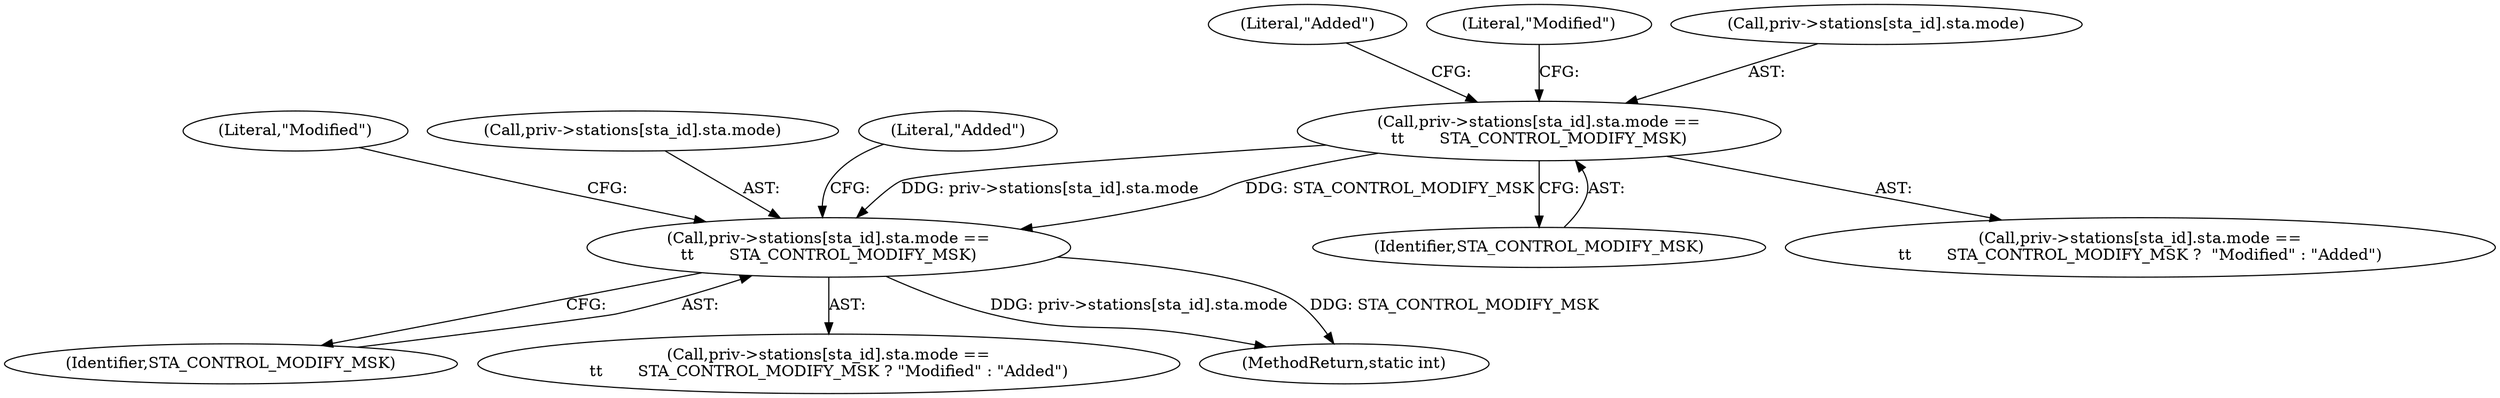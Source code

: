 digraph "0_linux_2da424b0773cea3db47e1e81db71eeebde8269d4@pointer" {
"1000204" [label="(Call,priv->stations[sta_id].sta.mode ==\n\t\t       STA_CONTROL_MODIFY_MSK)"];
"1000233" [label="(Call,priv->stations[sta_id].sta.mode ==\n\t\t       STA_CONTROL_MODIFY_MSK)"];
"1000214" [label="(Identifier,STA_CONTROL_MODIFY_MSK)"];
"1000216" [label="(Literal,\"Added\")"];
"1000204" [label="(Call,priv->stations[sta_id].sta.mode ==\n\t\t       STA_CONTROL_MODIFY_MSK)"];
"1000215" [label="(Literal,\"Modified\")"];
"1000233" [label="(Call,priv->stations[sta_id].sta.mode ==\n\t\t       STA_CONTROL_MODIFY_MSK)"];
"1000243" [label="(Identifier,STA_CONTROL_MODIFY_MSK)"];
"1000244" [label="(Literal,\"Modified\")"];
"1000232" [label="(Call,priv->stations[sta_id].sta.mode ==\n\t\t       STA_CONTROL_MODIFY_MSK ? \"Modified\" : \"Added\")"];
"1000234" [label="(Call,priv->stations[sta_id].sta.mode)"];
"1000205" [label="(Call,priv->stations[sta_id].sta.mode)"];
"1000261" [label="(MethodReturn,static int)"];
"1000245" [label="(Literal,\"Added\")"];
"1000203" [label="(Call,priv->stations[sta_id].sta.mode ==\n\t\t       STA_CONTROL_MODIFY_MSK ?  \"Modified\" : \"Added\")"];
"1000204" -> "1000203"  [label="AST: "];
"1000204" -> "1000214"  [label="CFG: "];
"1000205" -> "1000204"  [label="AST: "];
"1000214" -> "1000204"  [label="AST: "];
"1000215" -> "1000204"  [label="CFG: "];
"1000216" -> "1000204"  [label="CFG: "];
"1000204" -> "1000233"  [label="DDG: priv->stations[sta_id].sta.mode"];
"1000204" -> "1000233"  [label="DDG: STA_CONTROL_MODIFY_MSK"];
"1000233" -> "1000232"  [label="AST: "];
"1000233" -> "1000243"  [label="CFG: "];
"1000234" -> "1000233"  [label="AST: "];
"1000243" -> "1000233"  [label="AST: "];
"1000244" -> "1000233"  [label="CFG: "];
"1000245" -> "1000233"  [label="CFG: "];
"1000233" -> "1000261"  [label="DDG: priv->stations[sta_id].sta.mode"];
"1000233" -> "1000261"  [label="DDG: STA_CONTROL_MODIFY_MSK"];
}
